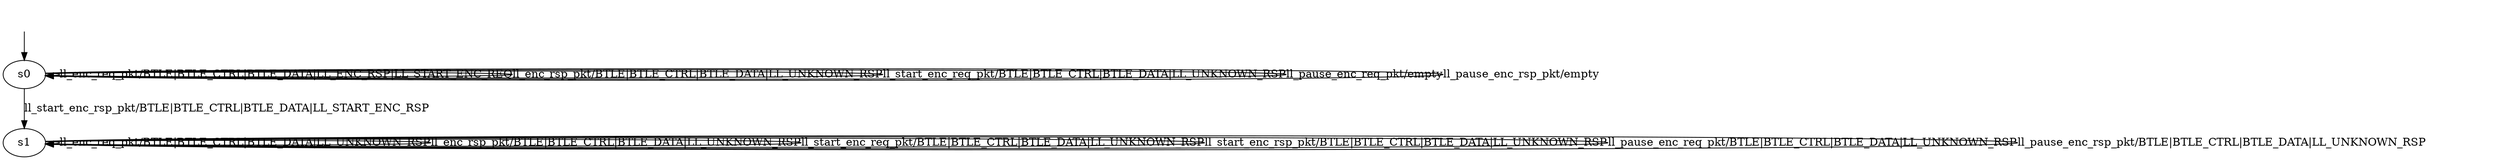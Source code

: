 digraph unpairing_ll {
s0 [label="s0"];
s1 [label="s1"];
s0 -> s0  [label="ll_enc_req_pkt/BTLE|BTLE_CTRL|BTLE_DATA|LL_ENC_RSP|LL_START_ENC_REQ"];
s0 -> s0  [label="ll_enc_rsp_pkt/BTLE|BTLE_CTRL|BTLE_DATA|LL_UNKNOWN_RSP"];
s0 -> s0  [label="ll_start_enc_req_pkt/BTLE|BTLE_CTRL|BTLE_DATA|LL_UNKNOWN_RSP"];
s0 -> s1  [label="ll_start_enc_rsp_pkt/BTLE|BTLE_CTRL|BTLE_DATA|LL_START_ENC_RSP"];
s0 -> s0  [label="ll_pause_enc_req_pkt/empty"];
s0 -> s0  [label="ll_pause_enc_rsp_pkt/empty"];
s1 -> s1  [label="ll_enc_req_pkt/BTLE|BTLE_CTRL|BTLE_DATA|LL_UNKNOWN_RSP"];
s1 -> s1  [label="ll_enc_rsp_pkt/BTLE|BTLE_CTRL|BTLE_DATA|LL_UNKNOWN_RSP"];
s1 -> s1  [label="ll_start_enc_req_pkt/BTLE|BTLE_CTRL|BTLE_DATA|LL_UNKNOWN_RSP"];
s1 -> s1  [label="ll_start_enc_rsp_pkt/BTLE|BTLE_CTRL|BTLE_DATA|LL_UNKNOWN_RSP"];
s1 -> s1  [label="ll_pause_enc_req_pkt/BTLE|BTLE_CTRL|BTLE_DATA|LL_UNKNOWN_RSP"];
s1 -> s1  [label="ll_pause_enc_rsp_pkt/BTLE|BTLE_CTRL|BTLE_DATA|LL_UNKNOWN_RSP"];
__start0 [label="", shape=none];
__start0 -> s0  [label=""];
}
